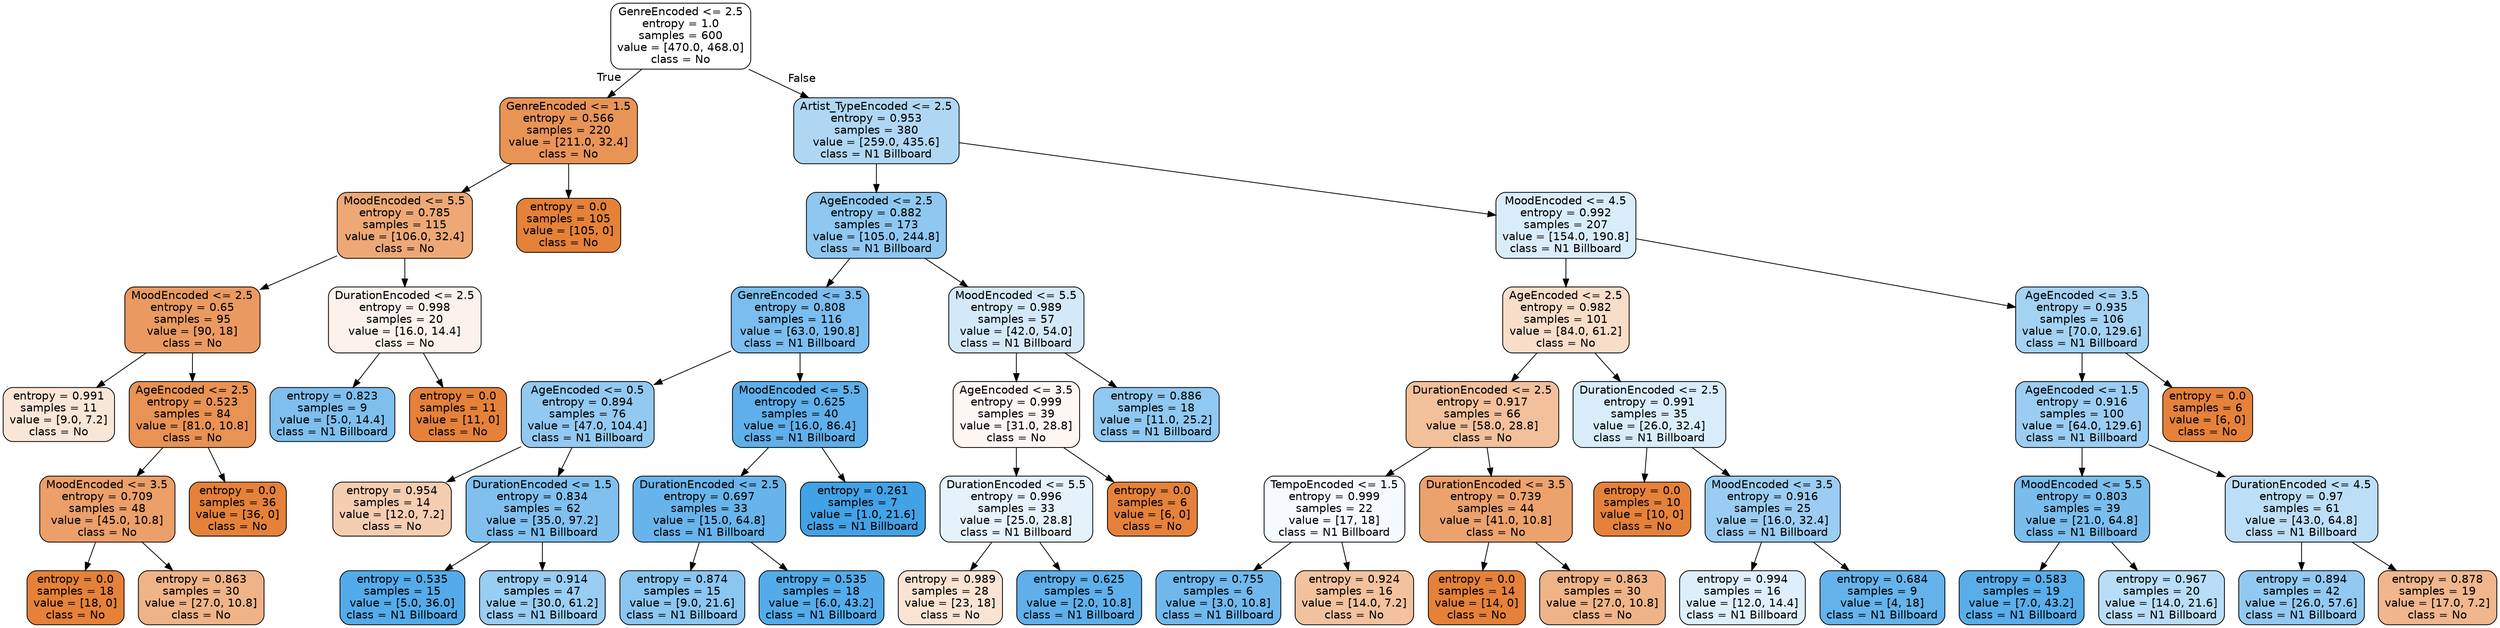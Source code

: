 digraph Tree {
node [shape=box, style="filled, rounded", color="black", fontname=helvetica] ;
edge [fontname=helvetica] ;
0 [label="GenreEncoded <= 2.5\nentropy = 1.0\nsamples = 600\nvalue = [470.0, 468.0]\nclass = No", fillcolor="#fffefe"] ;
1 [label="GenreEncoded <= 1.5\nentropy = 0.566\nsamples = 220\nvalue = [211.0, 32.4]\nclass = No", fillcolor="#e99457"] ;
0 -> 1 [labeldistance=2.5, labelangle=45, headlabel="True"] ;
2 [label="MoodEncoded <= 5.5\nentropy = 0.785\nsamples = 115\nvalue = [106.0, 32.4]\nclass = No", fillcolor="#eda876"] ;
1 -> 2 ;
3 [label="MoodEncoded <= 2.5\nentropy = 0.65\nsamples = 95\nvalue = [90, 18]\nclass = No", fillcolor="#ea9a61"] ;
2 -> 3 ;
4 [label="entropy = 0.991\nsamples = 11\nvalue = [9.0, 7.2]\nclass = No", fillcolor="#fae6d7"] ;
3 -> 4 ;
5 [label="AgeEncoded <= 2.5\nentropy = 0.523\nsamples = 84\nvalue = [81.0, 10.8]\nclass = No", fillcolor="#e89253"] ;
3 -> 5 ;
6 [label="MoodEncoded <= 3.5\nentropy = 0.709\nsamples = 48\nvalue = [45.0, 10.8]\nclass = No", fillcolor="#eb9f69"] ;
5 -> 6 ;
7 [label="entropy = 0.0\nsamples = 18\nvalue = [18, 0]\nclass = No", fillcolor="#e58139"] ;
6 -> 7 ;
8 [label="entropy = 0.863\nsamples = 30\nvalue = [27.0, 10.8]\nclass = No", fillcolor="#efb388"] ;
6 -> 8 ;
9 [label="entropy = 0.0\nsamples = 36\nvalue = [36, 0]\nclass = No", fillcolor="#e58139"] ;
5 -> 9 ;
10 [label="DurationEncoded <= 2.5\nentropy = 0.998\nsamples = 20\nvalue = [16.0, 14.4]\nclass = No", fillcolor="#fcf2eb"] ;
2 -> 10 ;
11 [label="entropy = 0.823\nsamples = 9\nvalue = [5.0, 14.4]\nclass = N1 Billboard", fillcolor="#7ebfee"] ;
10 -> 11 ;
12 [label="entropy = 0.0\nsamples = 11\nvalue = [11, 0]\nclass = No", fillcolor="#e58139"] ;
10 -> 12 ;
13 [label="entropy = 0.0\nsamples = 105\nvalue = [105, 0]\nclass = No", fillcolor="#e58139"] ;
1 -> 13 ;
14 [label="Artist_TypeEncoded <= 2.5\nentropy = 0.953\nsamples = 380\nvalue = [259.0, 435.6]\nclass = N1 Billboard", fillcolor="#afd7f4"] ;
0 -> 14 [labeldistance=2.5, labelangle=-45, headlabel="False"] ;
15 [label="AgeEncoded <= 2.5\nentropy = 0.882\nsamples = 173\nvalue = [105.0, 244.8]\nclass = N1 Billboard", fillcolor="#8ec7f0"] ;
14 -> 15 ;
16 [label="GenreEncoded <= 3.5\nentropy = 0.808\nsamples = 116\nvalue = [63.0, 190.8]\nclass = N1 Billboard", fillcolor="#7abdee"] ;
15 -> 16 ;
17 [label="AgeEncoded <= 0.5\nentropy = 0.894\nsamples = 76\nvalue = [47.0, 104.4]\nclass = N1 Billboard", fillcolor="#92c9f1"] ;
16 -> 17 ;
18 [label="entropy = 0.954\nsamples = 14\nvalue = [12.0, 7.2]\nclass = No", fillcolor="#f5cdb0"] ;
17 -> 18 ;
19 [label="DurationEncoded <= 1.5\nentropy = 0.834\nsamples = 62\nvalue = [35.0, 97.2]\nclass = N1 Billboard", fillcolor="#80c0ee"] ;
17 -> 19 ;
20 [label="entropy = 0.535\nsamples = 15\nvalue = [5.0, 36.0]\nclass = N1 Billboard", fillcolor="#54abe9"] ;
19 -> 20 ;
21 [label="entropy = 0.914\nsamples = 47\nvalue = [30.0, 61.2]\nclass = N1 Billboard", fillcolor="#9acdf2"] ;
19 -> 21 ;
22 [label="MoodEncoded <= 5.5\nentropy = 0.625\nsamples = 40\nvalue = [16.0, 86.4]\nclass = N1 Billboard", fillcolor="#5eafea"] ;
16 -> 22 ;
23 [label="DurationEncoded <= 2.5\nentropy = 0.697\nsamples = 33\nvalue = [15.0, 64.8]\nclass = N1 Billboard", fillcolor="#67b4eb"] ;
22 -> 23 ;
24 [label="entropy = 0.874\nsamples = 15\nvalue = [9.0, 21.6]\nclass = N1 Billboard", fillcolor="#8bc6f0"] ;
23 -> 24 ;
25 [label="entropy = 0.535\nsamples = 18\nvalue = [6.0, 43.2]\nclass = N1 Billboard", fillcolor="#54abe9"] ;
23 -> 25 ;
26 [label="entropy = 0.261\nsamples = 7\nvalue = [1.0, 21.6]\nclass = N1 Billboard", fillcolor="#42a2e6"] ;
22 -> 26 ;
27 [label="MoodEncoded <= 5.5\nentropy = 0.989\nsamples = 57\nvalue = [42.0, 54.0]\nclass = N1 Billboard", fillcolor="#d3e9f9"] ;
15 -> 27 ;
28 [label="AgeEncoded <= 3.5\nentropy = 0.999\nsamples = 39\nvalue = [31.0, 28.8]\nclass = No", fillcolor="#fdf6f1"] ;
27 -> 28 ;
29 [label="DurationEncoded <= 5.5\nentropy = 0.996\nsamples = 33\nvalue = [25.0, 28.8]\nclass = N1 Billboard", fillcolor="#e5f2fc"] ;
28 -> 29 ;
30 [label="entropy = 0.989\nsamples = 28\nvalue = [23, 18]\nclass = No", fillcolor="#f9e4d4"] ;
29 -> 30 ;
31 [label="entropy = 0.625\nsamples = 5\nvalue = [2.0, 10.8]\nclass = N1 Billboard", fillcolor="#5eafea"] ;
29 -> 31 ;
32 [label="entropy = 0.0\nsamples = 6\nvalue = [6, 0]\nclass = No", fillcolor="#e58139"] ;
28 -> 32 ;
33 [label="entropy = 0.886\nsamples = 18\nvalue = [11.0, 25.2]\nclass = N1 Billboard", fillcolor="#8fc8f0"] ;
27 -> 33 ;
34 [label="MoodEncoded <= 4.5\nentropy = 0.992\nsamples = 207\nvalue = [154.0, 190.8]\nclass = N1 Billboard", fillcolor="#d9ecfa"] ;
14 -> 34 ;
35 [label="AgeEncoded <= 2.5\nentropy = 0.982\nsamples = 101\nvalue = [84.0, 61.2]\nclass = No", fillcolor="#f8ddc9"] ;
34 -> 35 ;
36 [label="DurationEncoded <= 2.5\nentropy = 0.917\nsamples = 66\nvalue = [58.0, 28.8]\nclass = No", fillcolor="#f2c09b"] ;
35 -> 36 ;
37 [label="TempoEncoded <= 1.5\nentropy = 0.999\nsamples = 22\nvalue = [17, 18]\nclass = N1 Billboard", fillcolor="#f4fafe"] ;
36 -> 37 ;
38 [label="entropy = 0.755\nsamples = 6\nvalue = [3.0, 10.8]\nclass = N1 Billboard", fillcolor="#70b8ec"] ;
37 -> 38 ;
39 [label="entropy = 0.924\nsamples = 16\nvalue = [14.0, 7.2]\nclass = No", fillcolor="#f2c29f"] ;
37 -> 39 ;
40 [label="DurationEncoded <= 3.5\nentropy = 0.739\nsamples = 44\nvalue = [41.0, 10.8]\nclass = No", fillcolor="#eca26d"] ;
36 -> 40 ;
41 [label="entropy = 0.0\nsamples = 14\nvalue = [14, 0]\nclass = No", fillcolor="#e58139"] ;
40 -> 41 ;
42 [label="entropy = 0.863\nsamples = 30\nvalue = [27.0, 10.8]\nclass = No", fillcolor="#efb388"] ;
40 -> 42 ;
43 [label="DurationEncoded <= 2.5\nentropy = 0.991\nsamples = 35\nvalue = [26.0, 32.4]\nclass = N1 Billboard", fillcolor="#d8ecfa"] ;
35 -> 43 ;
44 [label="entropy = 0.0\nsamples = 10\nvalue = [10, 0]\nclass = No", fillcolor="#e58139"] ;
43 -> 44 ;
45 [label="MoodEncoded <= 3.5\nentropy = 0.916\nsamples = 25\nvalue = [16.0, 32.4]\nclass = N1 Billboard", fillcolor="#9bcdf2"] ;
43 -> 45 ;
46 [label="entropy = 0.994\nsamples = 16\nvalue = [12.0, 14.4]\nclass = N1 Billboard", fillcolor="#deeffb"] ;
45 -> 46 ;
47 [label="entropy = 0.684\nsamples = 9\nvalue = [4, 18]\nclass = N1 Billboard", fillcolor="#65b3eb"] ;
45 -> 47 ;
48 [label="AgeEncoded <= 3.5\nentropy = 0.935\nsamples = 106\nvalue = [70.0, 129.6]\nclass = N1 Billboard", fillcolor="#a4d2f3"] ;
34 -> 48 ;
49 [label="AgeEncoded <= 1.5\nentropy = 0.916\nsamples = 100\nvalue = [64.0, 129.6]\nclass = N1 Billboard", fillcolor="#9bcdf2"] ;
48 -> 49 ;
50 [label="MoodEncoded <= 5.5\nentropy = 0.803\nsamples = 39\nvalue = [21.0, 64.8]\nclass = N1 Billboard", fillcolor="#79bded"] ;
49 -> 50 ;
51 [label="entropy = 0.583\nsamples = 19\nvalue = [7.0, 43.2]\nclass = N1 Billboard", fillcolor="#59ade9"] ;
50 -> 51 ;
52 [label="entropy = 0.967\nsamples = 20\nvalue = [14.0, 21.6]\nclass = N1 Billboard", fillcolor="#b9ddf6"] ;
50 -> 52 ;
53 [label="DurationEncoded <= 4.5\nentropy = 0.97\nsamples = 61\nvalue = [43.0, 64.8]\nclass = N1 Billboard", fillcolor="#bcdef6"] ;
49 -> 53 ;
54 [label="entropy = 0.894\nsamples = 42\nvalue = [26.0, 57.6]\nclass = N1 Billboard", fillcolor="#92c9f1"] ;
53 -> 54 ;
55 [label="entropy = 0.878\nsamples = 19\nvalue = [17.0, 7.2]\nclass = No", fillcolor="#f0b68d"] ;
53 -> 55 ;
56 [label="entropy = 0.0\nsamples = 6\nvalue = [6, 0]\nclass = No", fillcolor="#e58139"] ;
48 -> 56 ;
}